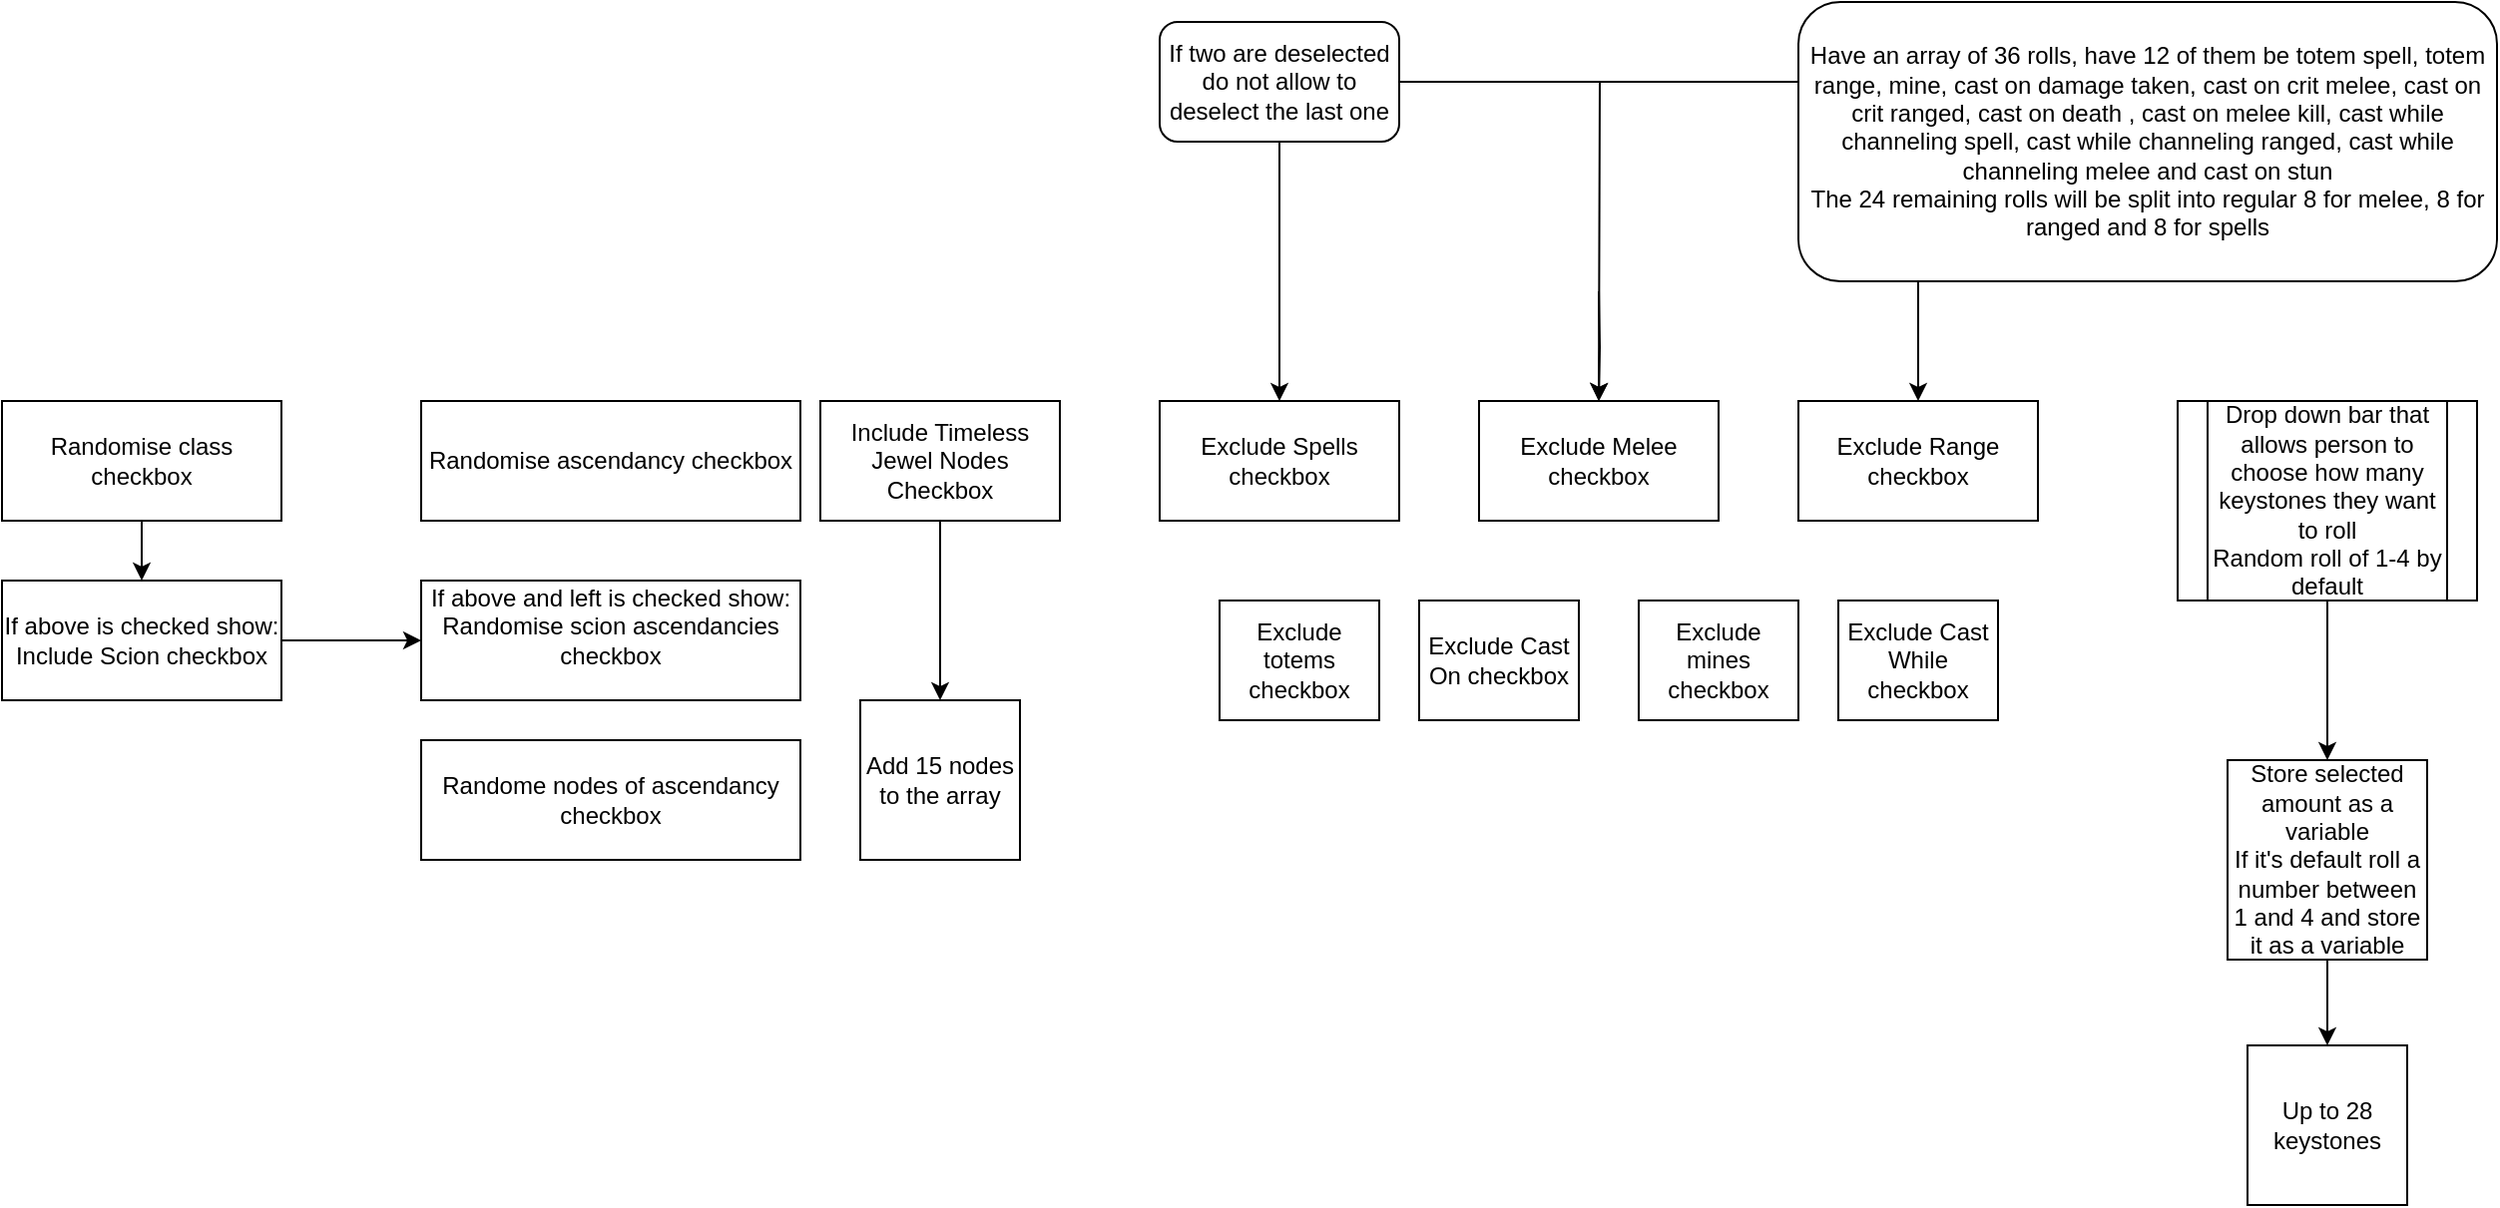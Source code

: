 <mxfile version="10.8.0" type="github"><diagram id="mVG2e57EPBcFwmVsH5u_" name="Page-1"><mxGraphModel dx="2173" dy="679" grid="1" gridSize="10" guides="1" tooltips="1" connect="1" arrows="1" fold="1" page="1" pageScale="1" pageWidth="827" pageHeight="1169" math="0" shadow="0"><root><mxCell id="0"/><mxCell id="1" parent="0"/><mxCell id="TRA4y6foIDplFLr4GhkR-1" value="Randomise class checkbox" style="rounded=0;whiteSpace=wrap;html=1;" vertex="1" parent="1"><mxGeometry x="-650" y="260" width="140" height="60" as="geometry"/></mxCell><mxCell id="TRA4y6foIDplFLr4GhkR-2" value="Randomise ascendancy checkbox" style="rounded=0;whiteSpace=wrap;html=1;" vertex="1" parent="1"><mxGeometry x="-440" y="260" width="190" height="60" as="geometry"/></mxCell><mxCell id="TRA4y6foIDplFLr4GhkR-3" value="&lt;div&gt;If above is checked show:&lt;br&gt;&lt;/div&gt;&lt;div&gt;Include Scion checkbox&lt;br&gt;&lt;/div&gt;" style="rounded=0;whiteSpace=wrap;html=1;" vertex="1" parent="1"><mxGeometry x="-650" y="350" width="140" height="60" as="geometry"/></mxCell><mxCell id="TRA4y6foIDplFLr4GhkR-4" value="&lt;div&gt;If above and left is checked show:&lt;/div&gt;&lt;div&gt;Randomise scion ascendancies checkbox&lt;br&gt;&lt;/div&gt;&lt;div&gt;&lt;br&gt;&lt;/div&gt;" style="rounded=0;whiteSpace=wrap;html=1;" vertex="1" parent="1"><mxGeometry x="-440" y="350" width="190" height="60" as="geometry"/></mxCell><mxCell id="TRA4y6foIDplFLr4GhkR-6" value="" style="endArrow=classic;html=1;exitX=0.5;exitY=1;exitDx=0;exitDy=0;entryX=0.5;entryY=0;entryDx=0;entryDy=0;" edge="1" parent="1" source="TRA4y6foIDplFLr4GhkR-1" target="TRA4y6foIDplFLr4GhkR-3"><mxGeometry width="50" height="50" relative="1" as="geometry"><mxPoint x="-650" y="560" as="sourcePoint"/><mxPoint x="-580" y="360" as="targetPoint"/></mxGeometry></mxCell><mxCell id="TRA4y6foIDplFLr4GhkR-7" value="" style="endArrow=classic;html=1;exitX=1;exitY=0.5;exitDx=0;exitDy=0;" edge="1" parent="1" source="TRA4y6foIDplFLr4GhkR-3" target="TRA4y6foIDplFLr4GhkR-4"><mxGeometry width="50" height="50" relative="1" as="geometry"><mxPoint x="-470" y="460" as="sourcePoint"/><mxPoint x="-420" y="410" as="targetPoint"/></mxGeometry></mxCell><mxCell id="TRA4y6foIDplFLr4GhkR-12" value="&lt;div&gt;Exclude Spells checkbox&lt;br&gt;&lt;/div&gt;" style="rounded=0;whiteSpace=wrap;html=1;" vertex="1" parent="1"><mxGeometry x="-70" y="260" width="120" height="60" as="geometry"/></mxCell><mxCell id="TRA4y6foIDplFLr4GhkR-13" value="&lt;div&gt;Exclude Melee checkbox&lt;br&gt;&lt;/div&gt;" style="rounded=0;whiteSpace=wrap;html=1;" vertex="1" parent="1"><mxGeometry x="90" y="260" width="120" height="60" as="geometry"/></mxCell><mxCell id="TRA4y6foIDplFLr4GhkR-14" value="Exclude Range checkbox" style="rounded=0;whiteSpace=wrap;html=1;" vertex="1" parent="1"><mxGeometry x="250" y="260" width="120" height="60" as="geometry"/></mxCell><mxCell id="TRA4y6foIDplFLr4GhkR-17" style="edgeStyle=orthogonalEdgeStyle;rounded=0;orthogonalLoop=1;jettySize=auto;html=1;entryX=0.5;entryY=0;entryDx=0;entryDy=0;" edge="1" parent="1" target="TRA4y6foIDplFLr4GhkR-13"><mxGeometry relative="1" as="geometry"><mxPoint x="150" y="205" as="sourcePoint"/></mxGeometry></mxCell><mxCell id="TRA4y6foIDplFLr4GhkR-37" style="edgeStyle=orthogonalEdgeStyle;rounded=0;orthogonalLoop=1;jettySize=auto;html=1;" edge="1" parent="1" source="TRA4y6foIDplFLr4GhkR-21"><mxGeometry relative="1" as="geometry"><mxPoint x="-10" y="260" as="targetPoint"/></mxGeometry></mxCell><mxCell id="TRA4y6foIDplFLr4GhkR-38" style="edgeStyle=orthogonalEdgeStyle;rounded=0;orthogonalLoop=1;jettySize=auto;html=1;" edge="1" parent="1" source="TRA4y6foIDplFLr4GhkR-21"><mxGeometry relative="1" as="geometry"><mxPoint x="150" y="260" as="targetPoint"/></mxGeometry></mxCell><mxCell id="TRA4y6foIDplFLr4GhkR-39" style="edgeStyle=orthogonalEdgeStyle;rounded=0;orthogonalLoop=1;jettySize=auto;html=1;" edge="1" parent="1" source="TRA4y6foIDplFLr4GhkR-21" target="TRA4y6foIDplFLr4GhkR-14"><mxGeometry relative="1" as="geometry"/></mxCell><mxCell id="TRA4y6foIDplFLr4GhkR-21" value="&lt;div&gt;If two are deselected do not allow to deselect the last one&lt;/div&gt;" style="rounded=1;whiteSpace=wrap;html=1;" vertex="1" parent="1"><mxGeometry x="-70" y="70" width="120" height="60" as="geometry"/></mxCell><mxCell id="TRA4y6foIDplFLr4GhkR-30" style="edgeStyle=orthogonalEdgeStyle;rounded=0;orthogonalLoop=1;jettySize=auto;html=1;entryX=0.5;entryY=0;entryDx=0;entryDy=0;" edge="1" parent="1" source="TRA4y6foIDplFLr4GhkR-23" target="TRA4y6foIDplFLr4GhkR-32"><mxGeometry relative="1" as="geometry"><mxPoint x="503" y="410" as="targetPoint"/></mxGeometry></mxCell><mxCell id="TRA4y6foIDplFLr4GhkR-23" value="&lt;div&gt;Drop down bar that allows person to choose how many keystones they want to roll&lt;/div&gt;&lt;div&gt;Random roll of 1-4 by default&lt;br&gt;&lt;/div&gt;" style="shape=process;whiteSpace=wrap;html=1;backgroundOutline=1;" vertex="1" parent="1"><mxGeometry x="440" y="260" width="150" height="100" as="geometry"/></mxCell><mxCell id="TRA4y6foIDplFLr4GhkR-28" style="edgeStyle=orthogonalEdgeStyle;rounded=0;orthogonalLoop=1;jettySize=auto;html=1;entryX=0.5;entryY=0;entryDx=0;entryDy=0;" edge="1" parent="1" source="TRA4y6foIDplFLr4GhkR-24"><mxGeometry relative="1" as="geometry"><mxPoint x="-180" y="410" as="targetPoint"/><Array as="points"><mxPoint x="-180" y="400"/><mxPoint x="-180" y="400"/></Array></mxGeometry></mxCell><mxCell id="TRA4y6foIDplFLr4GhkR-24" value="&lt;div&gt;Include Timeless Jewel Nodes Checkbox&lt;/div&gt;" style="rounded=0;whiteSpace=wrap;html=1;" vertex="1" parent="1"><mxGeometry x="-240" y="260" width="120" height="60" as="geometry"/></mxCell><mxCell id="TRA4y6foIDplFLr4GhkR-46" style="edgeStyle=orthogonalEdgeStyle;rounded=0;orthogonalLoop=1;jettySize=auto;html=1;entryX=0.5;entryY=0;entryDx=0;entryDy=0;" edge="1" parent="1" source="TRA4y6foIDplFLr4GhkR-32" target="TRA4y6foIDplFLr4GhkR-45"><mxGeometry relative="1" as="geometry"/></mxCell><mxCell id="TRA4y6foIDplFLr4GhkR-32" value="&lt;div&gt;Store selected amount as a variable&lt;/div&gt;&lt;div&gt;If it's default roll a number between 1 and 4 and store it as a variable&lt;br&gt;&lt;/div&gt;" style="whiteSpace=wrap;html=1;aspect=fixed;" vertex="1" parent="1"><mxGeometry x="465" y="440" width="100" height="100" as="geometry"/></mxCell><mxCell id="TRA4y6foIDplFLr4GhkR-35" value="Add 15 nodes to the array" style="whiteSpace=wrap;html=1;aspect=fixed;" vertex="1" parent="1"><mxGeometry x="-220" y="410" width="80" height="80" as="geometry"/></mxCell><mxCell id="TRA4y6foIDplFLr4GhkR-40" value="&lt;div&gt;Have an array of 36 rolls, have 12 of them be totem spell, totem range, mine, cast on damage taken, cast on crit melee, cast on crit ranged, cast on death , cast on melee kill, cast while channeling spell, cast while channeling ranged, cast while channeling melee and cast on stun&lt;/div&gt;&lt;div&gt;The 24 remaining rolls will be split into regular 8 for melee, 8 for ranged and 8 for spells&lt;br&gt;&lt;/div&gt;" style="rounded=1;whiteSpace=wrap;html=1;" vertex="1" parent="1"><mxGeometry x="250" y="60" width="350" height="140" as="geometry"/></mxCell><mxCell id="TRA4y6foIDplFLr4GhkR-41" value="Exclude Cast On checkbox" style="rounded=0;whiteSpace=wrap;html=1;" vertex="1" parent="1"><mxGeometry x="60" y="360" width="80" height="60" as="geometry"/></mxCell><mxCell id="TRA4y6foIDplFLr4GhkR-42" value="Exclude mines checkbox" style="rounded=0;whiteSpace=wrap;html=1;" vertex="1" parent="1"><mxGeometry x="170" y="360" width="80" height="60" as="geometry"/></mxCell><mxCell id="TRA4y6foIDplFLr4GhkR-43" value="Exclude totems checkbox" style="rounded=0;whiteSpace=wrap;html=1;" vertex="1" parent="1"><mxGeometry x="-40" y="360" width="80" height="60" as="geometry"/></mxCell><mxCell id="TRA4y6foIDplFLr4GhkR-44" value="Exclude Cast While checkbox" style="rounded=0;whiteSpace=wrap;html=1;" vertex="1" parent="1"><mxGeometry x="270" y="360" width="80" height="60" as="geometry"/></mxCell><mxCell id="TRA4y6foIDplFLr4GhkR-45" value="Up to 28 keystones" style="whiteSpace=wrap;html=1;aspect=fixed;" vertex="1" parent="1"><mxGeometry x="475" y="583" width="80" height="80" as="geometry"/></mxCell><mxCell id="TRA4y6foIDplFLr4GhkR-47" value="Randome nodes of ascendancy checkbox" style="rounded=0;whiteSpace=wrap;html=1;" vertex="1" parent="1"><mxGeometry x="-440" y="430" width="190" height="60" as="geometry"/></mxCell></root></mxGraphModel></diagram></mxfile>